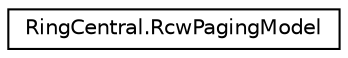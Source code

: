 digraph "Graphical Class Hierarchy"
{
 // LATEX_PDF_SIZE
  edge [fontname="Helvetica",fontsize="10",labelfontname="Helvetica",labelfontsize="10"];
  node [fontname="Helvetica",fontsize="10",shape=record];
  rankdir="LR";
  Node0 [label="RingCentral.RcwPagingModel",height=0.2,width=0.4,color="black", fillcolor="white", style="filled",URL="$classRingCentral_1_1RcwPagingModel.html",tooltip=" "];
}
